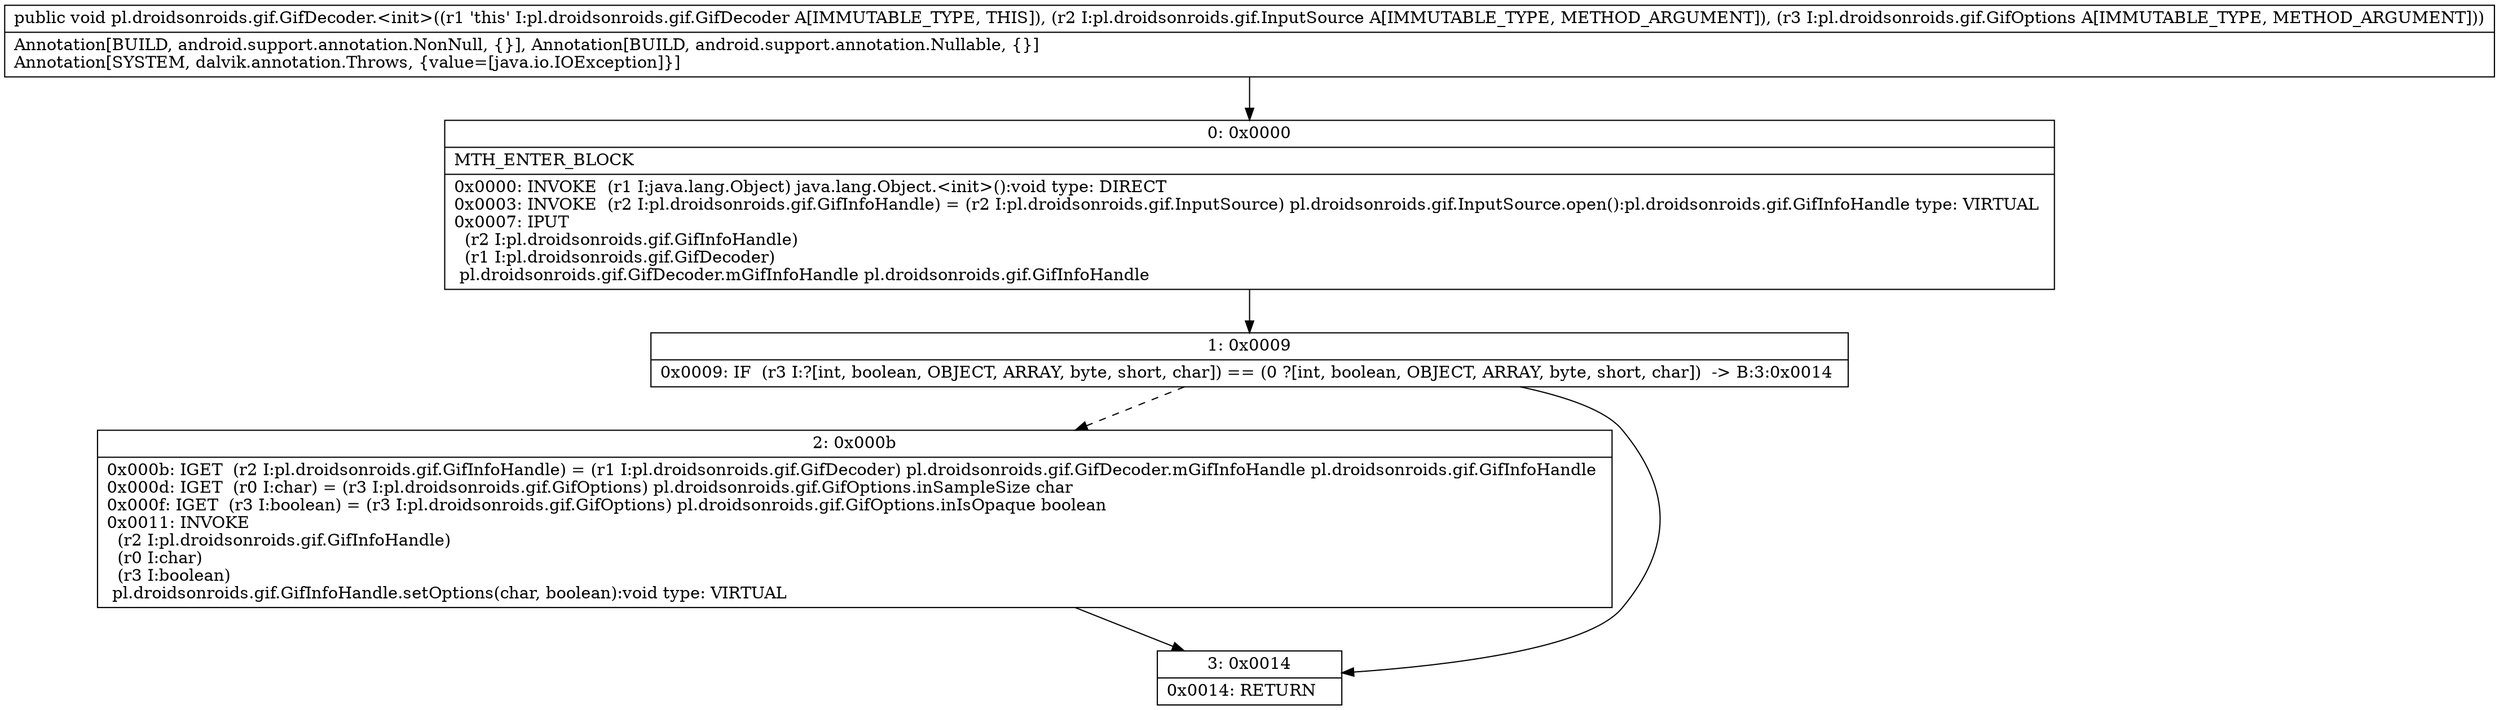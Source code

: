 digraph "CFG forpl.droidsonroids.gif.GifDecoder.\<init\>(Lpl\/droidsonroids\/gif\/InputSource;Lpl\/droidsonroids\/gif\/GifOptions;)V" {
Node_0 [shape=record,label="{0\:\ 0x0000|MTH_ENTER_BLOCK\l|0x0000: INVOKE  (r1 I:java.lang.Object) java.lang.Object.\<init\>():void type: DIRECT \l0x0003: INVOKE  (r2 I:pl.droidsonroids.gif.GifInfoHandle) = (r2 I:pl.droidsonroids.gif.InputSource) pl.droidsonroids.gif.InputSource.open():pl.droidsonroids.gif.GifInfoHandle type: VIRTUAL \l0x0007: IPUT  \l  (r2 I:pl.droidsonroids.gif.GifInfoHandle)\l  (r1 I:pl.droidsonroids.gif.GifDecoder)\l pl.droidsonroids.gif.GifDecoder.mGifInfoHandle pl.droidsonroids.gif.GifInfoHandle \l}"];
Node_1 [shape=record,label="{1\:\ 0x0009|0x0009: IF  (r3 I:?[int, boolean, OBJECT, ARRAY, byte, short, char]) == (0 ?[int, boolean, OBJECT, ARRAY, byte, short, char])  \-\> B:3:0x0014 \l}"];
Node_2 [shape=record,label="{2\:\ 0x000b|0x000b: IGET  (r2 I:pl.droidsonroids.gif.GifInfoHandle) = (r1 I:pl.droidsonroids.gif.GifDecoder) pl.droidsonroids.gif.GifDecoder.mGifInfoHandle pl.droidsonroids.gif.GifInfoHandle \l0x000d: IGET  (r0 I:char) = (r3 I:pl.droidsonroids.gif.GifOptions) pl.droidsonroids.gif.GifOptions.inSampleSize char \l0x000f: IGET  (r3 I:boolean) = (r3 I:pl.droidsonroids.gif.GifOptions) pl.droidsonroids.gif.GifOptions.inIsOpaque boolean \l0x0011: INVOKE  \l  (r2 I:pl.droidsonroids.gif.GifInfoHandle)\l  (r0 I:char)\l  (r3 I:boolean)\l pl.droidsonroids.gif.GifInfoHandle.setOptions(char, boolean):void type: VIRTUAL \l}"];
Node_3 [shape=record,label="{3\:\ 0x0014|0x0014: RETURN   \l}"];
MethodNode[shape=record,label="{public void pl.droidsonroids.gif.GifDecoder.\<init\>((r1 'this' I:pl.droidsonroids.gif.GifDecoder A[IMMUTABLE_TYPE, THIS]), (r2 I:pl.droidsonroids.gif.InputSource A[IMMUTABLE_TYPE, METHOD_ARGUMENT]), (r3 I:pl.droidsonroids.gif.GifOptions A[IMMUTABLE_TYPE, METHOD_ARGUMENT]))  | Annotation[BUILD, android.support.annotation.NonNull, \{\}], Annotation[BUILD, android.support.annotation.Nullable, \{\}]\lAnnotation[SYSTEM, dalvik.annotation.Throws, \{value=[java.io.IOException]\}]\l}"];
MethodNode -> Node_0;
Node_0 -> Node_1;
Node_1 -> Node_2[style=dashed];
Node_1 -> Node_3;
Node_2 -> Node_3;
}

